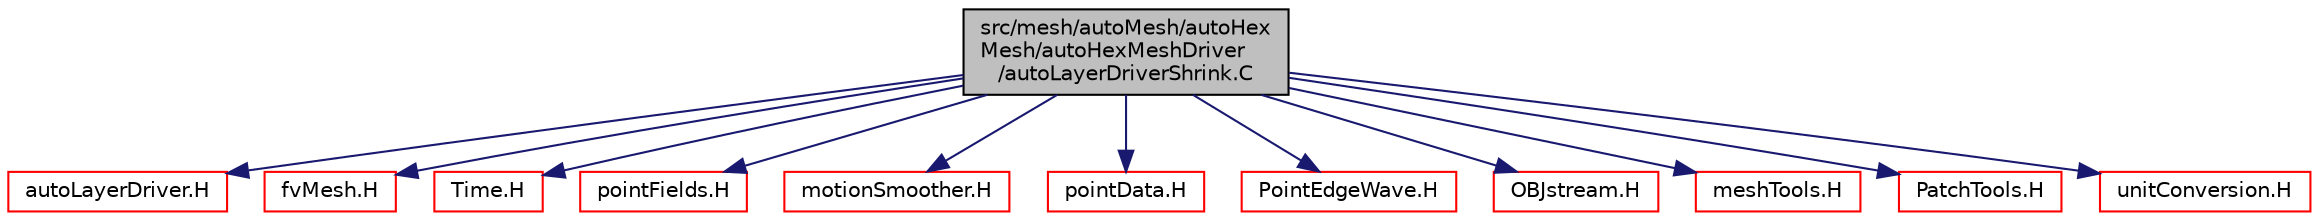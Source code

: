 digraph "src/mesh/autoMesh/autoHexMesh/autoHexMeshDriver/autoLayerDriverShrink.C"
{
  bgcolor="transparent";
  edge [fontname="Helvetica",fontsize="10",labelfontname="Helvetica",labelfontsize="10"];
  node [fontname="Helvetica",fontsize="10",shape=record];
  Node1 [label="src/mesh/autoMesh/autoHex\lMesh/autoHexMeshDriver\l/autoLayerDriverShrink.C",height=0.2,width=0.4,color="black", fillcolor="grey75", style="filled", fontcolor="black"];
  Node1 -> Node2 [color="midnightblue",fontsize="10",style="solid",fontname="Helvetica"];
  Node2 [label="autoLayerDriver.H",height=0.2,width=0.4,color="red",URL="$a07023.html"];
  Node1 -> Node3 [color="midnightblue",fontsize="10",style="solid",fontname="Helvetica"];
  Node3 [label="fvMesh.H",height=0.2,width=0.4,color="red",URL="$a05871.html"];
  Node1 -> Node4 [color="midnightblue",fontsize="10",style="solid",fontname="Helvetica"];
  Node4 [label="Time.H",height=0.2,width=0.4,color="red",URL="$a07855.html"];
  Node1 -> Node5 [color="midnightblue",fontsize="10",style="solid",fontname="Helvetica"];
  Node5 [label="pointFields.H",height=0.2,width=0.4,color="red",URL="$a08044.html"];
  Node1 -> Node6 [color="midnightblue",fontsize="10",style="solid",fontname="Helvetica"];
  Node6 [label="motionSmoother.H",height=0.2,width=0.4,color="red",URL="$a04826.html"];
  Node1 -> Node7 [color="midnightblue",fontsize="10",style="solid",fontname="Helvetica"];
  Node7 [label="pointData.H",height=0.2,width=0.4,color="red",URL="$a07034.html"];
  Node1 -> Node8 [color="midnightblue",fontsize="10",style="solid",fontname="Helvetica"];
  Node8 [label="PointEdgeWave.H",height=0.2,width=0.4,color="red",URL="$a07157.html"];
  Node1 -> Node9 [color="midnightblue",fontsize="10",style="solid",fontname="Helvetica"];
  Node9 [label="OBJstream.H",height=0.2,width=0.4,color="red",URL="$a09837.html"];
  Node1 -> Node10 [color="midnightblue",fontsize="10",style="solid",fontname="Helvetica"];
  Node10 [label="meshTools.H",height=0.2,width=0.4,color="red",URL="$a07303.html"];
  Node1 -> Node11 [color="midnightblue",fontsize="10",style="solid",fontname="Helvetica"];
  Node11 [label="PatchTools.H",height=0.2,width=0.4,color="red",URL="$a08705.html"];
  Node1 -> Node12 [color="midnightblue",fontsize="10",style="solid",fontname="Helvetica"];
  Node12 [label="unitConversion.H",height=0.2,width=0.4,color="red",URL="$a08181.html",tooltip="Unit conversion functions. "];
}
